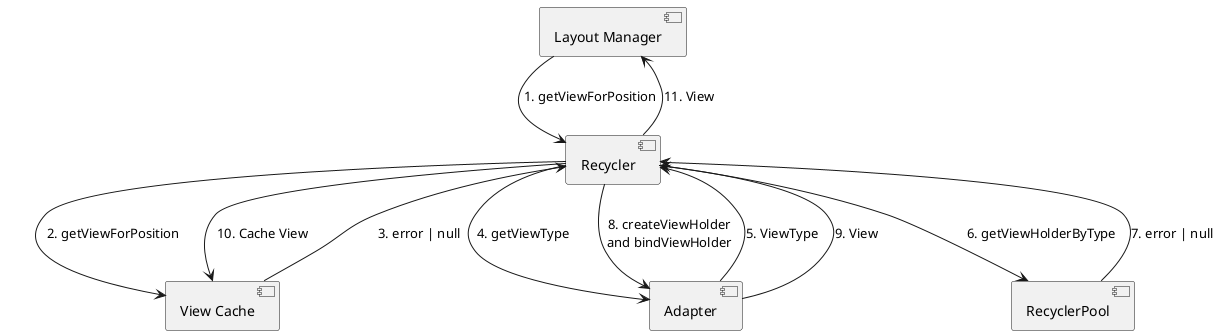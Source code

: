 @startuml
'tutorial : https://plantuml.com/component-diagram

' 3.View-Holder : Birth View Cache Pass | Recycler pool failed
[Layout Manager] --> [Recycler] : 1. getViewForPosition
[Recycler] --> [View Cache] : 2. getViewForPosition
[View Cache] --> [Recycler] : 3. error | null
[Recycler] --> [Adapter] : 4. getViewType
[Adapter] --> [Recycler] : 5. ViewType
[Recycler] --> [RecyclerPool] : 6. getViewHolderByType
[RecyclerPool] --> [Recycler] : 7. error | null
[Recycler] --> [Adapter] : 8. createViewHolder\nand bindViewHolder
[Adapter] --> [Recycler] : 9. View
[Recycler] --> [View Cache] : 10. Cache View
[Recycler] --> [Layout Manager] : 11. View
@enduml




